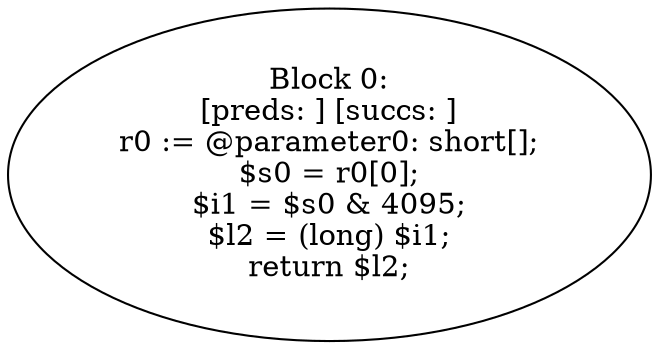 digraph "unitGraph" {
    "Block 0:
[preds: ] [succs: ]
r0 := @parameter0: short[];
$s0 = r0[0];
$i1 = $s0 & 4095;
$l2 = (long) $i1;
return $l2;
"
}
